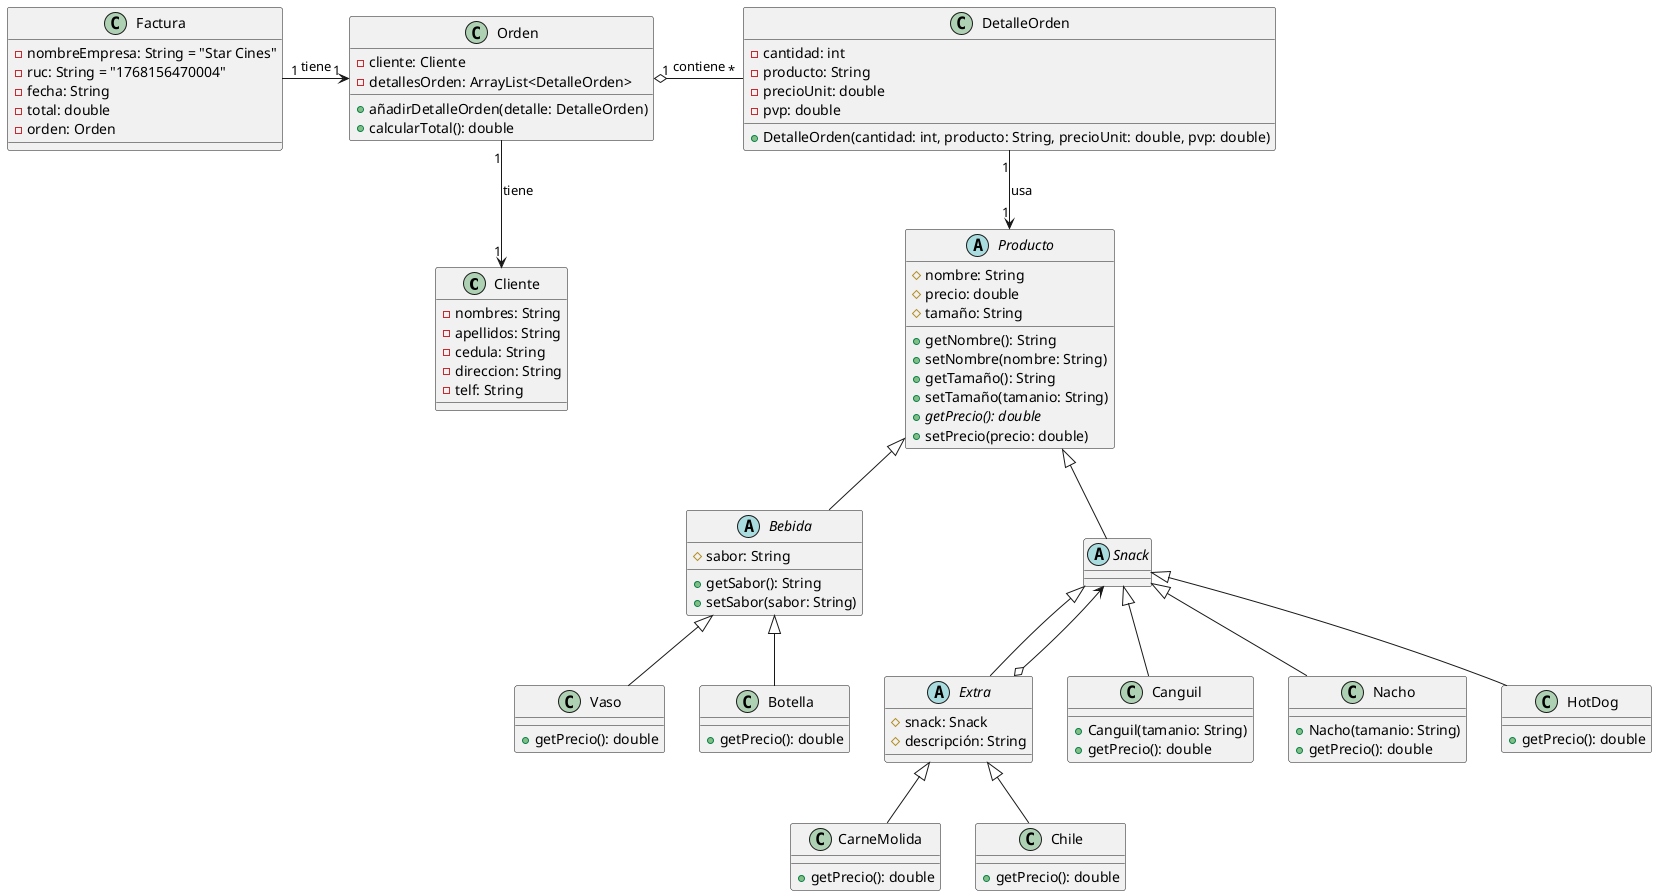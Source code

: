 @startuml
'https://plantuml.com/class-diagram

class Cliente {
    -nombres: String
    -apellidos: String
    -cedula: String
    -direccion: String
    -telf: String
    '+Cliente(nombres: String, apellidos: String, cedula: String, direccion: String, telefono: String)
    '+getNombres(): String
    '+setNombres(nombres: String)
    '+getApellidos(): String
    '+setApellidos(apellidos: String)
    '+getCédula(): String
    '+setCédula(cedula: String)
    '+getDirección(): String
    '+setDirección(direccion: String)
    '+getTelf(): String
    '+setTelf(telf: String)
    'toString(): String
}

class Factura{
    -nombreEmpresa: String = "Star Cines"
    -ruc: String = "1768156470004"
    -fecha: String
    -total: double
    -orden: Orden
    '+Factura(orden: Orden)
    '+getFecha(): String
    '+setFecha(fecha: String)
    '+getTotal(): double
    '+setTotal(total: double)
    '+getRuc(): String
    '+setRuc(ruc: String)
    '+getOrden(): Orden
    '+setOrden(orden: Orden)
    '+getNombreEmpresa(): String
    '+setNombreEmpresa(nombreEmpresa: String)
    '+toString(): String
}

class Orden {
    -cliente: Cliente
    -detallesOrden: ArrayList<DetalleOrden>
    '+Orden(cliente: Cliente)
    '+getDetallesOrden(): ArrayList<DetalleOrden>
    '+setDetallesOrden(detallesOrden: ArrayList<DetalleOrden>)
    '+getCliente(): Cliente
    '+setCliente(cliente: Cliente)
    +añadirDetalleOrden(detalle: DetalleOrden)
    +calcularTotal(): double
    '+toString(): String
}

class DetalleOrden {
    -cantidad: int
    -producto: String
    -precioUnit: double
    -pvp: double
    +DetalleOrden(cantidad: int, producto: String, precioUnit: double, pvp: double)
    '+toString(): String
}

' Comprar Comida
abstract class Producto{
    #nombre: String
    #precio: double
    #tamaño: String

    +getNombre(): String
    +setNombre(nombre: String)
    +getTamaño(): String
    +setTamaño(tamanio: String)
    +getPrecio(): double {abstract}
    +setPrecio(precio: double)
    '+toString(): String
}

abstract class Bebida{
    #sabor: String

    +getSabor(): String
    +setSabor(sabor: String)
}

abstract class Snack {

}

abstract class Extra{
    #snack: Snack
    #descripción: String

    '+toString(): String
}

class Canguil{
    +Canguil(tamanio: String)
    +getPrecio(): double
}

class Nacho{
    +Nacho(tamanio: String)
    +getPrecio(): double
}

class HotDog{
    '+HotDog()
    +getPrecio(): double
}

class Vaso {
    '+Vaso(tamanio: String, sabor: String)
    +getPrecio(): double
    '+toString(): String
}

class Botella {
    '+Botella(sabor: String)
    +getPrecio(): double
    '+toString(): String
}

class CarneMolida {
    '+CarneMolida(snack: Snack)
    +getPrecio(): double
}

class Chile {
    '+Chile(snack: Snack)
    +getPrecio(): double
}

' Patrón de Diseño -> Decorator
Orden "1" o- "*" DetalleOrden: contiene

Factura "1"->"1" Orden: tiene

Producto <|-- Snack
Producto <|-- Bebida

Snack <|-- Extra
Snack <--o Extra
Snack <|-- Nacho
Snack <|-- HotDog
Snack <|-- Canguil
Extra <|-- CarneMolida
Extra <|-- Chile

Bebida <|-- Vaso
Bebida <|-- Botella

DetalleOrden "1" --> "1" Producto: usa

Orden "1"-->"1" Cliente: tiene
@enduml

